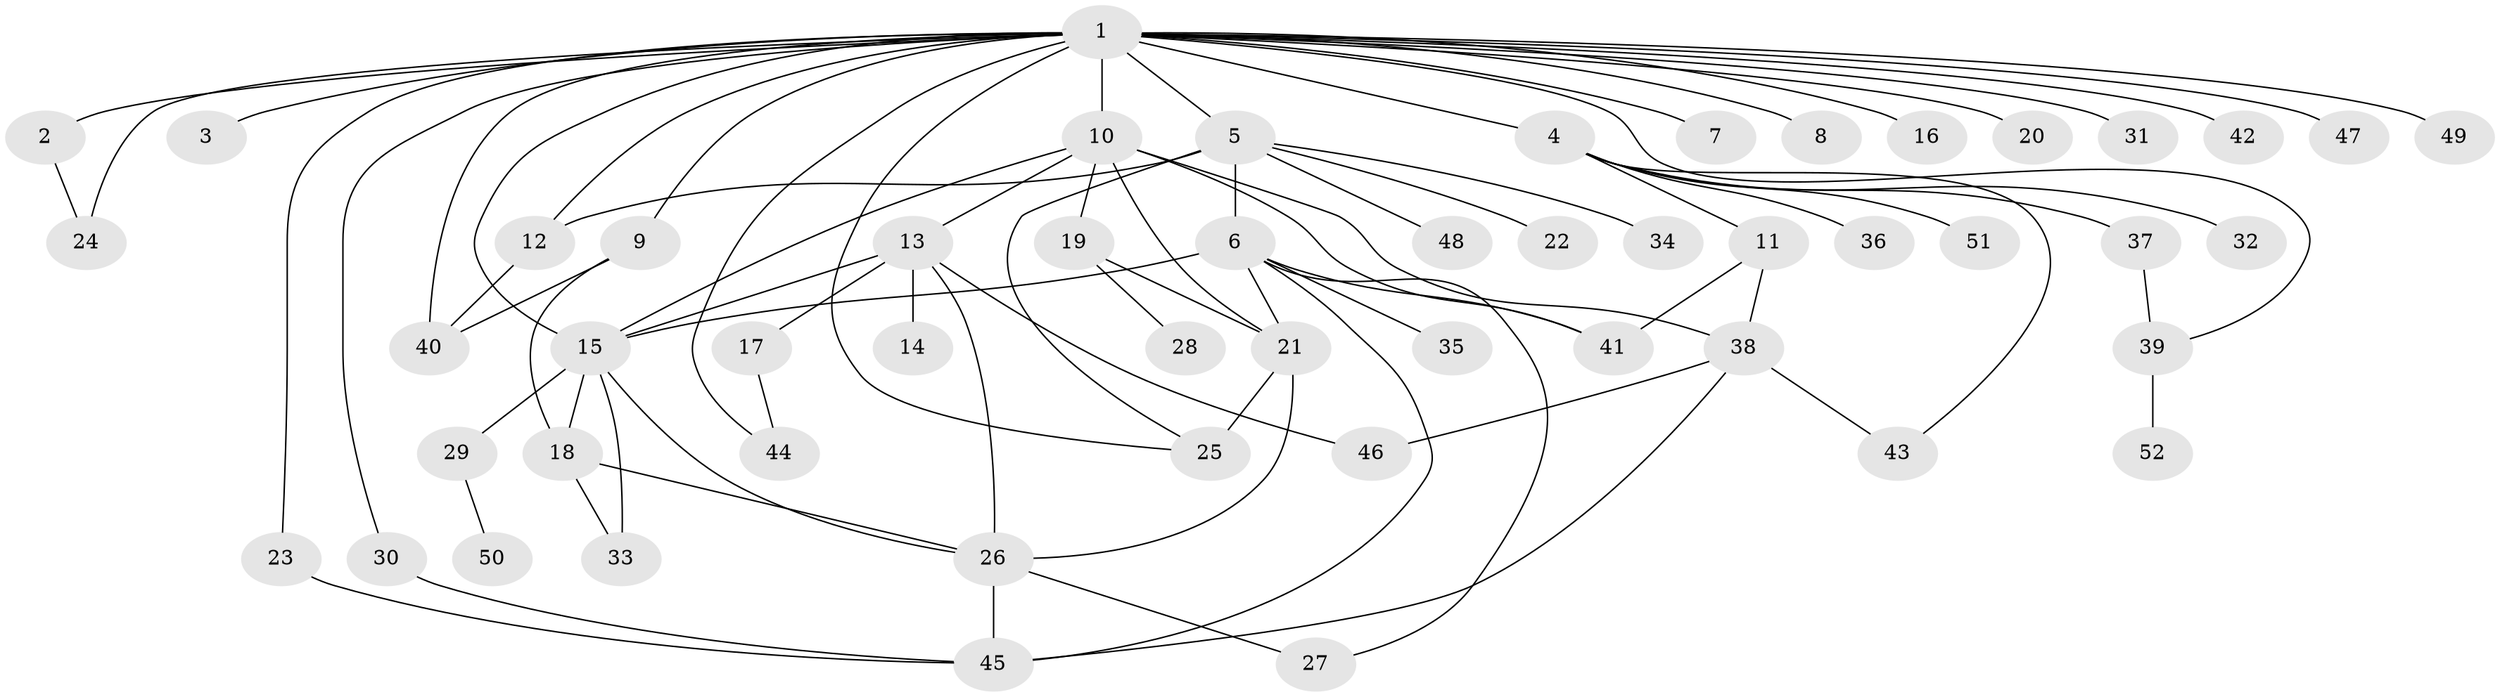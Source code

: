 // original degree distribution, {24: 0.00980392156862745, 1: 0.5098039215686274, 2: 0.22549019607843138, 8: 0.029411764705882353, 10: 0.00980392156862745, 3: 0.09803921568627451, 13: 0.00980392156862745, 4: 0.058823529411764705, 6: 0.00980392156862745, 5: 0.00980392156862745, 14: 0.00980392156862745, 7: 0.0196078431372549}
// Generated by graph-tools (version 1.1) at 2025/35/03/09/25 02:35:42]
// undirected, 52 vertices, 79 edges
graph export_dot {
graph [start="1"]
  node [color=gray90,style=filled];
  1;
  2;
  3;
  4;
  5;
  6;
  7;
  8;
  9;
  10;
  11;
  12;
  13;
  14;
  15;
  16;
  17;
  18;
  19;
  20;
  21;
  22;
  23;
  24;
  25;
  26;
  27;
  28;
  29;
  30;
  31;
  32;
  33;
  34;
  35;
  36;
  37;
  38;
  39;
  40;
  41;
  42;
  43;
  44;
  45;
  46;
  47;
  48;
  49;
  50;
  51;
  52;
  1 -- 2 [weight=1.0];
  1 -- 3 [weight=1.0];
  1 -- 4 [weight=1.0];
  1 -- 5 [weight=1.0];
  1 -- 7 [weight=1.0];
  1 -- 8 [weight=1.0];
  1 -- 9 [weight=1.0];
  1 -- 10 [weight=1.0];
  1 -- 12 [weight=1.0];
  1 -- 15 [weight=1.0];
  1 -- 16 [weight=1.0];
  1 -- 20 [weight=1.0];
  1 -- 23 [weight=1.0];
  1 -- 24 [weight=1.0];
  1 -- 25 [weight=1.0];
  1 -- 30 [weight=1.0];
  1 -- 31 [weight=1.0];
  1 -- 39 [weight=1.0];
  1 -- 40 [weight=1.0];
  1 -- 42 [weight=1.0];
  1 -- 44 [weight=1.0];
  1 -- 47 [weight=1.0];
  1 -- 49 [weight=1.0];
  2 -- 24 [weight=1.0];
  4 -- 11 [weight=1.0];
  4 -- 32 [weight=1.0];
  4 -- 36 [weight=1.0];
  4 -- 37 [weight=1.0];
  4 -- 43 [weight=1.0];
  4 -- 51 [weight=1.0];
  5 -- 6 [weight=1.0];
  5 -- 12 [weight=1.0];
  5 -- 22 [weight=1.0];
  5 -- 25 [weight=1.0];
  5 -- 34 [weight=1.0];
  5 -- 48 [weight=1.0];
  6 -- 15 [weight=1.0];
  6 -- 21 [weight=1.0];
  6 -- 27 [weight=1.0];
  6 -- 35 [weight=1.0];
  6 -- 41 [weight=1.0];
  6 -- 45 [weight=1.0];
  9 -- 18 [weight=2.0];
  9 -- 40 [weight=1.0];
  10 -- 13 [weight=1.0];
  10 -- 15 [weight=1.0];
  10 -- 19 [weight=1.0];
  10 -- 21 [weight=1.0];
  10 -- 38 [weight=1.0];
  10 -- 41 [weight=1.0];
  11 -- 38 [weight=2.0];
  11 -- 41 [weight=1.0];
  12 -- 40 [weight=1.0];
  13 -- 14 [weight=1.0];
  13 -- 15 [weight=7.0];
  13 -- 17 [weight=1.0];
  13 -- 26 [weight=1.0];
  13 -- 46 [weight=1.0];
  15 -- 18 [weight=1.0];
  15 -- 26 [weight=1.0];
  15 -- 29 [weight=1.0];
  15 -- 33 [weight=1.0];
  17 -- 44 [weight=1.0];
  18 -- 26 [weight=1.0];
  18 -- 33 [weight=1.0];
  19 -- 21 [weight=1.0];
  19 -- 28 [weight=2.0];
  21 -- 25 [weight=8.0];
  21 -- 26 [weight=1.0];
  23 -- 45 [weight=1.0];
  26 -- 27 [weight=1.0];
  26 -- 45 [weight=1.0];
  29 -- 50 [weight=2.0];
  30 -- 45 [weight=1.0];
  37 -- 39 [weight=1.0];
  38 -- 43 [weight=1.0];
  38 -- 45 [weight=1.0];
  38 -- 46 [weight=1.0];
  39 -- 52 [weight=1.0];
}
